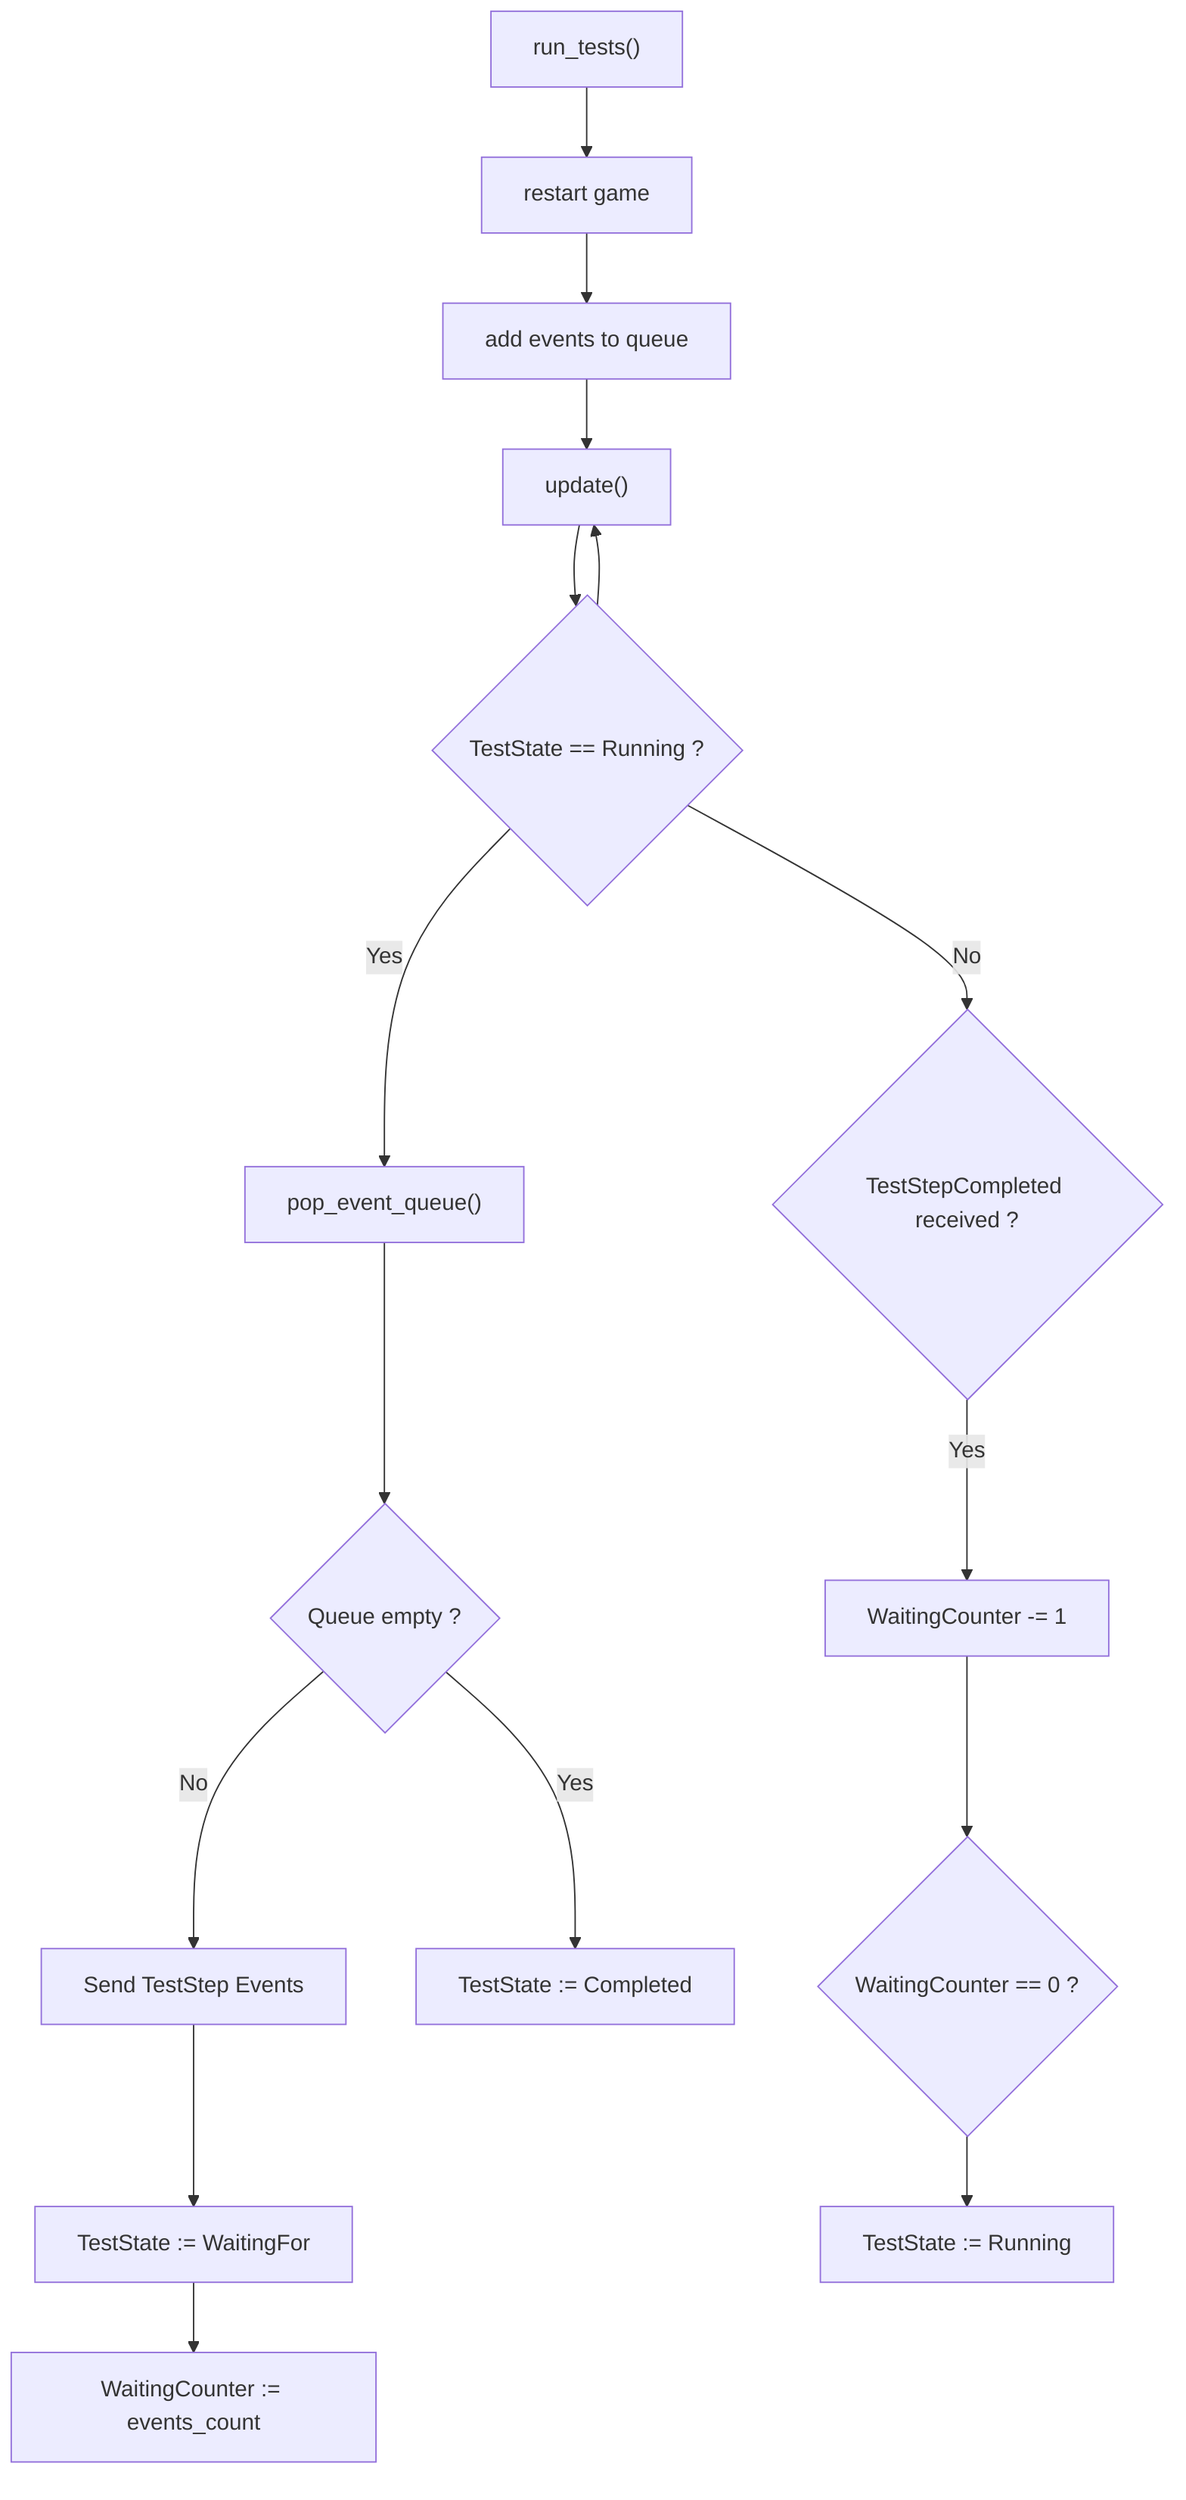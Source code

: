 flowchart TD
    A["run_tests()"]
    B["restart game"]
    C["add events to queue"]
    D{"TestState == Running ?"}
    E["pop_event_queue()"]
    P{"Queue empty ?"}
    H["WaitingCounter := events_count"]
    G["TestState := WaitingFor"]
    F["Send TestStep Events"]
    S["TestState := Completed"]
    J{"TestStepCompleted received ?"}
    K["WaitingCounter -= 1"]
    L{"WaitingCounter == 0 ?"}
    M["TestState := Running"]
    U["update()"]

    A --> B --> C --> U
    D --> U
    U --> D
    D -- Yes --> E --> P
    P -- Yes --> S
    P -- No --> F --> G --> H
    D -- No --> J
    J -- Yes --> K --> L
    L --> M